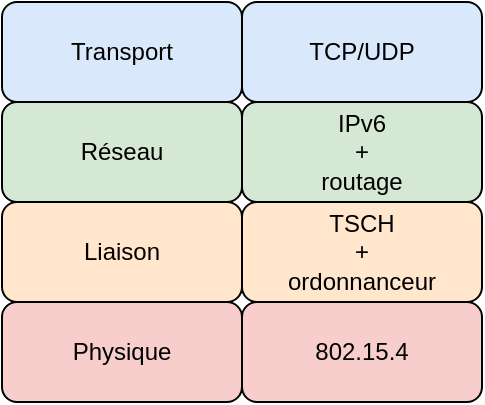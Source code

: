 <mxfile version="14.6.13" type="device"><diagram id="_IdvnTL5q4QfluqbGOad" name="Page-1"><mxGraphModel dx="677" dy="389" grid="1" gridSize="10" guides="1" tooltips="1" connect="1" arrows="1" fold="1" page="1" pageScale="1" pageWidth="827" pageHeight="1169" math="0" shadow="0"><root><mxCell id="0"/><mxCell id="1" parent="0"/><mxCell id="qDX4t58m9Wgyw-TsWO50-1" value="Physique" style="rounded=1;whiteSpace=wrap;html=1;fillColor=#f8cecc;glass=0;shadow=0;sketch=0;" vertex="1" parent="1"><mxGeometry x="320" y="350" width="120" height="50" as="geometry"/></mxCell><mxCell id="qDX4t58m9Wgyw-TsWO50-2" value="Liaison" style="rounded=1;whiteSpace=wrap;html=1;fillColor=#ffe6cc;glass=0;shadow=0;sketch=0;" vertex="1" parent="1"><mxGeometry x="320" y="300" width="120" height="50" as="geometry"/></mxCell><mxCell id="qDX4t58m9Wgyw-TsWO50-3" value="Réseau" style="rounded=1;whiteSpace=wrap;html=1;fillColor=#d5e8d4;glass=0;shadow=0;sketch=0;" vertex="1" parent="1"><mxGeometry x="320" y="250" width="120" height="50" as="geometry"/></mxCell><mxCell id="qDX4t58m9Wgyw-TsWO50-5" value="802.15.4" style="rounded=1;whiteSpace=wrap;html=1;fillColor=#f8cecc;glass=0;shadow=0;sketch=0;" vertex="1" parent="1"><mxGeometry x="440" y="350" width="120" height="50" as="geometry"/></mxCell><mxCell id="qDX4t58m9Wgyw-TsWO50-6" value="TSCH&lt;br&gt;+&lt;br&gt;ordonnanceur" style="rounded=1;whiteSpace=wrap;html=1;fillColor=#ffe6cc;glass=0;shadow=0;sketch=0;" vertex="1" parent="1"><mxGeometry x="440" y="300" width="120" height="50" as="geometry"/></mxCell><mxCell id="qDX4t58m9Wgyw-TsWO50-7" value="IPv6&lt;br&gt;+&lt;br&gt;routage" style="rounded=1;whiteSpace=wrap;html=1;fillColor=#d5e8d4;glass=0;shadow=0;sketch=0;" vertex="1" parent="1"><mxGeometry x="440" y="250" width="120" height="50" as="geometry"/></mxCell><mxCell id="qDX4t58m9Wgyw-TsWO50-8" value="Transport" style="rounded=1;whiteSpace=wrap;html=1;fillColor=#dae8fc;glass=0;shadow=0;sketch=0;" vertex="1" parent="1"><mxGeometry x="320" y="200" width="120" height="50" as="geometry"/></mxCell><mxCell id="qDX4t58m9Wgyw-TsWO50-9" value="TCP/UDP" style="rounded=1;whiteSpace=wrap;html=1;fillColor=#dae8fc;glass=0;shadow=0;sketch=0;" vertex="1" parent="1"><mxGeometry x="440" y="200" width="120" height="50" as="geometry"/></mxCell></root></mxGraphModel></diagram></mxfile>